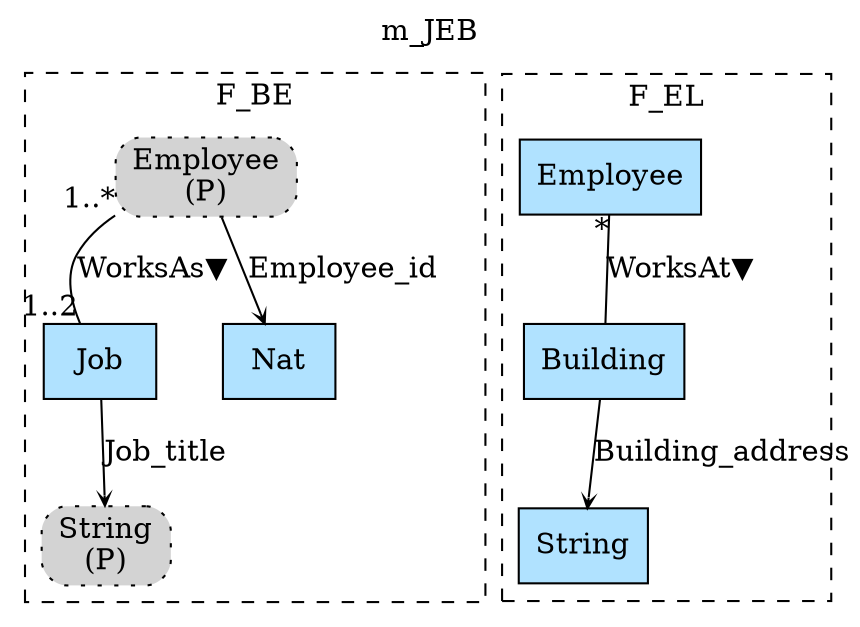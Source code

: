 digraph {graph[label=m_JEB,labelloc=tl,labelfontsize=12];
subgraph cluster_F_BE{style=dashed;label=F_BE;
"Job"[shape=record,fillcolor=lightskyblue1,style = filled,label="Job"];
"Nat"[shape=record,fillcolor=lightskyblue1,style = filled,label="Nat"];
"PEmployee"[shape=box,fillcolor=lightgray,style ="rounded,filled,dotted",label=<Employee<br/>(P)>];
"PString"[shape=box,fillcolor=lightgray,style ="rounded,filled,dotted",label=<String<br/>(P)>];

"PEmployee"->"Job"[label="WorksAs▼",dir=none,taillabel="1..*",headlabel="1..2"];
"Job"->"PString"[label="Job_title",arrowhead=vee,headlabel="",arrowsize=.5];
"PEmployee"->"Nat"[label="Employee_id",arrowhead=vee,headlabel="",arrowsize=.5];

}


subgraph cluster_F_EL{style=dashed;label=F_EL;
"Employee"[shape=record,fillcolor=lightskyblue1,style = filled,label="Employee"];
"Building"[shape=record,fillcolor=lightskyblue1,style = filled,label="Building"];
"String"[shape=record,fillcolor=lightskyblue1,style = filled,label="String"];

"Employee"->"Building"[label="WorksAt▼",dir=none,taillabel="*",headlabel=""];
"Building"->"String"[label="Building_address",arrowhead=vee,headlabel="",arrowsize=.5];

}
}